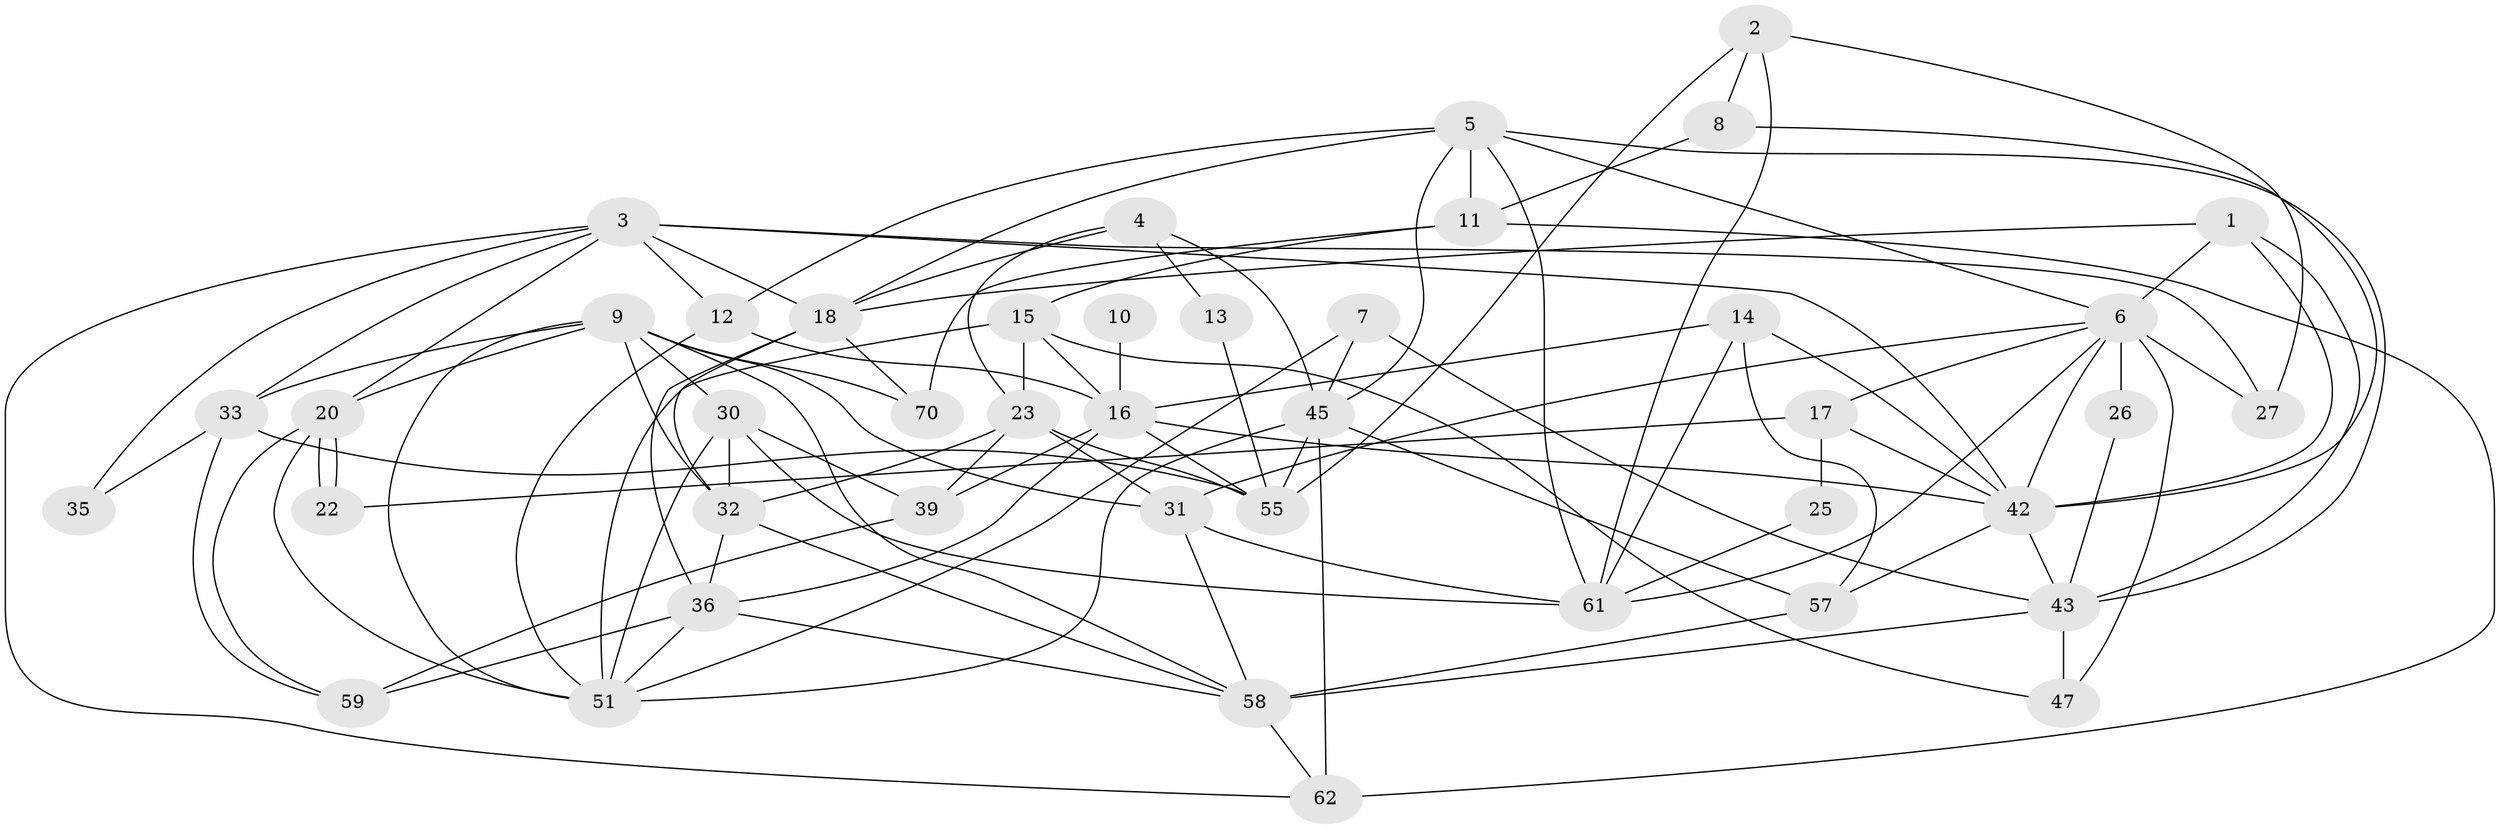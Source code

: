 // original degree distribution, {2: 0.11428571428571428, 4: 0.3, 7: 0.05714285714285714, 3: 0.3, 6: 0.07142857142857142, 5: 0.14285714285714285, 9: 0.014285714285714285}
// Generated by graph-tools (version 1.1) at 2025/11/02/27/25 16:11:21]
// undirected, 43 vertices, 107 edges
graph export_dot {
graph [start="1"]
  node [color=gray90,style=filled];
  1 [super="+46"];
  2 [super="+38"];
  3 [super="+37"];
  4 [super="+19"];
  5 [super="+24"];
  6 [super="+28"];
  7 [super="+29"];
  8;
  9 [super="+41"];
  10;
  11 [super="+48"];
  12;
  13;
  14 [super="+21"];
  15 [super="+65"];
  16 [super="+34"];
  17;
  18 [super="+56"];
  20 [super="+49"];
  22;
  23 [super="+50"];
  25;
  26;
  27 [super="+67"];
  30 [super="+44"];
  31 [super="+64"];
  32 [super="+53"];
  33 [super="+40"];
  35;
  36 [super="+54"];
  39;
  42 [super="+66"];
  43 [super="+52"];
  45 [super="+60"];
  47;
  51 [super="+63"];
  55;
  57;
  58 [super="+68"];
  59;
  61 [super="+69"];
  62;
  70;
  1 -- 18;
  1 -- 42;
  1 -- 43;
  1 -- 6;
  2 -- 8;
  2 -- 61;
  2 -- 27;
  2 -- 55;
  3 -- 18;
  3 -- 62;
  3 -- 12;
  3 -- 33;
  3 -- 35;
  3 -- 20;
  3 -- 27;
  3 -- 42;
  4 -- 23;
  4 -- 45;
  4 -- 18;
  4 -- 13;
  5 -- 12;
  5 -- 11;
  5 -- 45;
  5 -- 18;
  5 -- 6;
  5 -- 43;
  5 -- 61;
  6 -- 27 [weight=2];
  6 -- 31;
  6 -- 17;
  6 -- 26 [weight=2];
  6 -- 47;
  6 -- 61;
  6 -- 42;
  7 -- 51;
  7 -- 45;
  7 -- 43;
  8 -- 42;
  8 -- 11;
  9 -- 70;
  9 -- 31;
  9 -- 51;
  9 -- 20;
  9 -- 32;
  9 -- 33;
  9 -- 30;
  9 -- 58;
  10 -- 16 [weight=2];
  11 -- 62;
  11 -- 70;
  11 -- 15;
  12 -- 51;
  12 -- 16;
  13 -- 55;
  14 -- 16;
  14 -- 57;
  14 -- 42;
  14 -- 61;
  15 -- 47;
  15 -- 23;
  15 -- 16;
  15 -- 51;
  16 -- 36 [weight=2];
  16 -- 42;
  16 -- 39;
  16 -- 55;
  17 -- 42;
  17 -- 22;
  17 -- 25;
  18 -- 32;
  18 -- 70;
  18 -- 36;
  20 -- 22;
  20 -- 22;
  20 -- 51;
  20 -- 59;
  23 -- 31;
  23 -- 32;
  23 -- 55;
  23 -- 39;
  25 -- 61;
  26 -- 43;
  30 -- 39;
  30 -- 61;
  30 -- 32;
  30 -- 51;
  31 -- 58;
  31 -- 61;
  32 -- 58;
  32 -- 36;
  33 -- 55;
  33 -- 35;
  33 -- 59;
  36 -- 59;
  36 -- 51 [weight=2];
  36 -- 58;
  39 -- 59;
  42 -- 57;
  42 -- 43;
  43 -- 47;
  43 -- 58;
  45 -- 51;
  45 -- 55;
  45 -- 57;
  45 -- 62;
  57 -- 58 [weight=2];
  58 -- 62;
}
